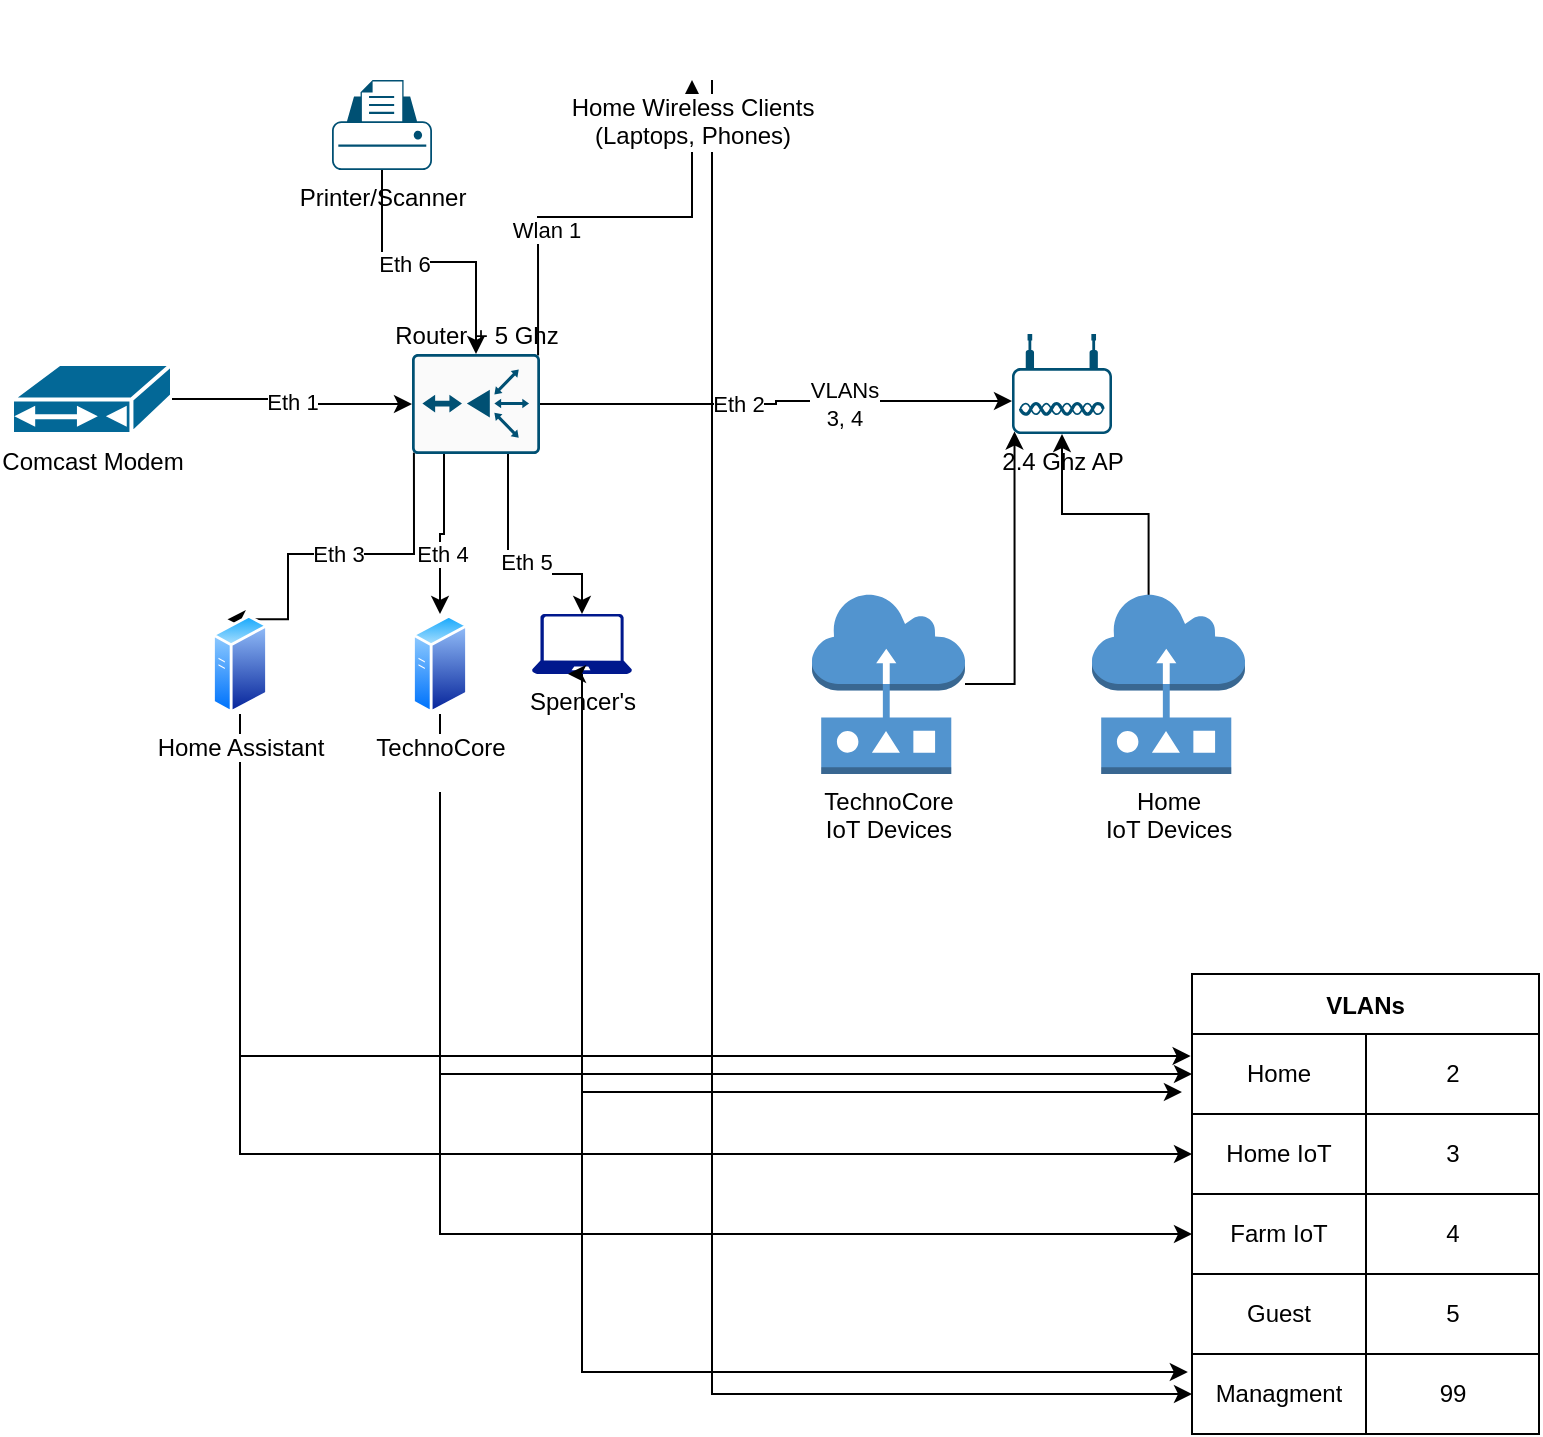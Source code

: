<mxfile version="14.8.5" type="github">
  <diagram id="bdX6AAFoRHsqwEOn0IiZ" name="Page-1">
    <mxGraphModel dx="935" dy="927" grid="1" gridSize="10" guides="1" tooltips="1" connect="1" arrows="1" fold="1" page="1" pageScale="1" pageWidth="850" pageHeight="1100" math="0" shadow="0">
      <root>
        <mxCell id="0" />
        <mxCell id="1" parent="0" />
        <mxCell id="kmhFah7H7Ga-kyeKgTLJ-2" value="&lt;div&gt;2.4 Ghz AP&lt;/div&gt;" style="points=[[0.03,0.36,0],[0.18,0,0],[0.5,0.34,0],[0.82,0,0],[0.97,0.36,0],[1,0.67,0],[0.975,0.975,0],[0.5,1,0],[0.025,0.975,0],[0,0.67,0]];verticalLabelPosition=bottom;html=1;verticalAlign=top;aspect=fixed;align=center;pointerEvents=1;shape=mxgraph.cisco19.wireless_access_point;fillColor=#005073;strokeColor=none;" parent="1" vertex="1">
          <mxGeometry x="580" y="270" width="50" height="50" as="geometry" />
        </mxCell>
        <mxCell id="kmhFah7H7Ga-kyeKgTLJ-5" style="edgeStyle=orthogonalEdgeStyle;rounded=0;orthogonalLoop=1;jettySize=auto;html=1;entryX=0;entryY=0.67;entryDx=0;entryDy=0;entryPerimeter=0;" parent="1" source="kmhFah7H7Ga-kyeKgTLJ-4" target="kmhFah7H7Ga-kyeKgTLJ-2" edge="1">
          <mxGeometry relative="1" as="geometry" />
        </mxCell>
        <mxCell id="kmhFah7H7Ga-kyeKgTLJ-28" value="&lt;div&gt;Eth 2&lt;/div&gt;" style="edgeLabel;html=1;align=center;verticalAlign=middle;resizable=0;points=[];" parent="kmhFah7H7Ga-kyeKgTLJ-5" vertex="1" connectable="0">
          <mxGeometry x="-0.166" relative="1" as="geometry">
            <mxPoint as="offset" />
          </mxGeometry>
        </mxCell>
        <mxCell id="kmhFah7H7Ga-kyeKgTLJ-73" value="VLANs&lt;br&gt;&lt;div&gt;3, 4&lt;/div&gt;" style="edgeLabel;html=1;align=center;verticalAlign=middle;resizable=0;points=[];" parent="kmhFah7H7Ga-kyeKgTLJ-5" vertex="1" connectable="0">
          <mxGeometry x="0.284" relative="1" as="geometry">
            <mxPoint x="1" y="1" as="offset" />
          </mxGeometry>
        </mxCell>
        <mxCell id="kmhFah7H7Ga-kyeKgTLJ-20" style="edgeStyle=orthogonalEdgeStyle;rounded=0;orthogonalLoop=1;jettySize=auto;html=1;exitX=0.25;exitY=0;exitDx=0;exitDy=0;exitPerimeter=0;entryX=0.5;entryY=0;entryDx=0;entryDy=0;entryPerimeter=0;" parent="1" source="kmhFah7H7Ga-kyeKgTLJ-4" target="kmhFah7H7Ga-kyeKgTLJ-6" edge="1">
          <mxGeometry relative="1" as="geometry">
            <Array as="points">
              <mxPoint x="328" y="390" />
              <mxPoint x="365" y="390" />
            </Array>
          </mxGeometry>
        </mxCell>
        <mxCell id="kmhFah7H7Ga-kyeKgTLJ-21" value="&lt;div&gt;Eth 5&lt;/div&gt;&lt;div&gt;&lt;br&gt;&lt;/div&gt;" style="edgeLabel;html=1;align=center;verticalAlign=middle;resizable=0;points=[];" parent="kmhFah7H7Ga-kyeKgTLJ-20" vertex="1" connectable="0">
          <mxGeometry x="0.168" y="-1" relative="1" as="geometry">
            <mxPoint as="offset" />
          </mxGeometry>
        </mxCell>
        <mxCell id="kmhFah7H7Ga-kyeKgTLJ-25" value="&lt;div&gt;Eth 3&lt;/div&gt;" style="edgeStyle=orthogonalEdgeStyle;rounded=0;orthogonalLoop=1;jettySize=auto;html=1;exitX=0.985;exitY=0.015;exitDx=0;exitDy=0;exitPerimeter=0;entryX=0.25;entryY=0;entryDx=0;entryDy=0;" parent="1" source="kmhFah7H7Ga-kyeKgTLJ-4" target="kmhFah7H7Ga-kyeKgTLJ-9" edge="1">
          <mxGeometry relative="1" as="geometry">
            <Array as="points">
              <mxPoint x="281" y="380" />
              <mxPoint x="218" y="380" />
            </Array>
          </mxGeometry>
        </mxCell>
        <mxCell id="kmhFah7H7Ga-kyeKgTLJ-26" style="edgeStyle=orthogonalEdgeStyle;rounded=0;orthogonalLoop=1;jettySize=auto;html=1;exitX=0.75;exitY=0;exitDx=0;exitDy=0;exitPerimeter=0;entryX=0.5;entryY=0;entryDx=0;entryDy=0;" parent="1" source="kmhFah7H7Ga-kyeKgTLJ-4" target="kmhFah7H7Ga-kyeKgTLJ-8" edge="1">
          <mxGeometry relative="1" as="geometry" />
        </mxCell>
        <mxCell id="kmhFah7H7Ga-kyeKgTLJ-27" value="&lt;div&gt;Eth 4&lt;/div&gt;" style="edgeLabel;html=1;align=center;verticalAlign=middle;resizable=0;points=[];" parent="kmhFah7H7Ga-kyeKgTLJ-26" vertex="1" connectable="0">
          <mxGeometry x="0.268" y="1" relative="1" as="geometry">
            <mxPoint as="offset" />
          </mxGeometry>
        </mxCell>
        <mxCell id="kmhFah7H7Ga-kyeKgTLJ-32" style="edgeStyle=orthogonalEdgeStyle;rounded=0;orthogonalLoop=1;jettySize=auto;html=1;exitX=0.015;exitY=0.985;exitDx=0;exitDy=0;exitPerimeter=0;entryX=0.5;entryY=1;entryDx=0;entryDy=0;" parent="1" source="kmhFah7H7Ga-kyeKgTLJ-4" target="kmhFah7H7Ga-kyeKgTLJ-31" edge="1">
          <mxGeometry relative="1" as="geometry" />
        </mxCell>
        <mxCell id="kmhFah7H7Ga-kyeKgTLJ-34" value="&lt;div&gt;Wlan 1&lt;/div&gt;" style="edgeLabel;html=1;align=center;verticalAlign=middle;resizable=0;points=[];" parent="kmhFah7H7Ga-kyeKgTLJ-32" vertex="1" connectable="0">
          <mxGeometry x="-0.411" y="-4" relative="1" as="geometry">
            <mxPoint as="offset" />
          </mxGeometry>
        </mxCell>
        <mxCell id="kmhFah7H7Ga-kyeKgTLJ-4" value="Router + 5 Ghz" style="points=[[0.015,0.015,0],[0.985,0.015,0],[0.985,0.985,0],[0.015,0.985,0],[0.25,0,0],[0.5,0,0],[0.75,0,0],[1,0.25,0],[1,0.5,0],[1,0.75,0],[0.75,1,0],[0.5,1,0],[0.25,1,0],[0,0.75,0],[0,0.5,0],[0,0.25,0]];verticalLabelPosition=top;html=1;verticalAlign=bottom;aspect=fixed;align=center;pointerEvents=1;shape=mxgraph.cisco19.rect;prIcon=router_with_firewall2;fillColor=#FAFAFA;strokeColor=#005073;direction=west;labelPosition=center;" parent="1" vertex="1">
          <mxGeometry x="280" y="280" width="64" height="50" as="geometry" />
        </mxCell>
        <mxCell id="kmhFah7H7Ga-kyeKgTLJ-79" style="edgeStyle=orthogonalEdgeStyle;rounded=0;orthogonalLoop=1;jettySize=auto;html=1;entryX=-0.029;entryY=0.725;entryDx=0;entryDy=0;entryPerimeter=0;" parent="1" source="kmhFah7H7Ga-kyeKgTLJ-6" target="kmhFah7H7Ga-kyeKgTLJ-49" edge="1">
          <mxGeometry relative="1" as="geometry">
            <mxPoint x="365" y="670" as="targetPoint" />
          </mxGeometry>
        </mxCell>
        <mxCell id="ZqNnFZviPH04GMw3fCPN-6" style="edgeStyle=orthogonalEdgeStyle;rounded=0;orthogonalLoop=1;jettySize=auto;html=1;exitX=0.5;exitY=1;exitDx=0;exitDy=0;exitPerimeter=0;entryX=-0.012;entryY=0.225;entryDx=0;entryDy=0;entryPerimeter=0;" edge="1" parent="1" source="kmhFah7H7Ga-kyeKgTLJ-6" target="ZqNnFZviPH04GMw3fCPN-1">
          <mxGeometry relative="1" as="geometry">
            <mxPoint x="360" y="790" as="targetPoint" />
          </mxGeometry>
        </mxCell>
        <mxCell id="kmhFah7H7Ga-kyeKgTLJ-6" value="&lt;div&gt;Spencer&#39;s&lt;/div&gt;" style="aspect=fixed;pointerEvents=1;shadow=0;dashed=0;html=1;strokeColor=none;labelPosition=center;verticalLabelPosition=bottom;verticalAlign=top;align=center;fillColor=#00188D;shape=mxgraph.azure.laptop" parent="1" vertex="1">
          <mxGeometry x="340" y="410" width="50" height="30" as="geometry" />
        </mxCell>
        <mxCell id="kmhFah7H7Ga-kyeKgTLJ-77" style="edgeStyle=orthogonalEdgeStyle;rounded=0;orthogonalLoop=1;jettySize=auto;html=1;exitX=0.5;exitY=1;exitDx=0;exitDy=0;" parent="1" source="kmhFah7H7Ga-kyeKgTLJ-8" target="kmhFah7H7Ga-kyeKgTLJ-49" edge="1">
          <mxGeometry relative="1" as="geometry">
            <mxPoint x="294" y="590" as="targetPoint" />
          </mxGeometry>
        </mxCell>
        <mxCell id="kmhFah7H7Ga-kyeKgTLJ-78" style="edgeStyle=orthogonalEdgeStyle;rounded=0;orthogonalLoop=1;jettySize=auto;html=1;exitX=0.5;exitY=1;exitDx=0;exitDy=0;entryX=0;entryY=0.5;entryDx=0;entryDy=0;" parent="1" source="kmhFah7H7Ga-kyeKgTLJ-8" target="kmhFah7H7Ga-kyeKgTLJ-45" edge="1">
          <mxGeometry relative="1" as="geometry">
            <mxPoint x="294" y="670" as="targetPoint" />
          </mxGeometry>
        </mxCell>
        <mxCell id="kmhFah7H7Ga-kyeKgTLJ-8" value="&lt;div&gt;TechnoCore&lt;/div&gt;&lt;div&gt;&lt;br&gt;&lt;/div&gt;" style="aspect=fixed;perimeter=ellipsePerimeter;html=1;align=center;shadow=0;dashed=0;spacingTop=3;image;image=img/lib/active_directory/generic_server.svg;" parent="1" vertex="1">
          <mxGeometry x="280" y="410" width="28.0" height="50" as="geometry" />
        </mxCell>
        <mxCell id="kmhFah7H7Ga-kyeKgTLJ-81" style="edgeStyle=orthogonalEdgeStyle;rounded=0;orthogonalLoop=1;jettySize=auto;html=1;exitX=0.5;exitY=1;exitDx=0;exitDy=0;entryX=-0.004;entryY=0.275;entryDx=0;entryDy=0;entryPerimeter=0;" parent="1" source="kmhFah7H7Ga-kyeKgTLJ-9" target="kmhFah7H7Ga-kyeKgTLJ-49" edge="1">
          <mxGeometry relative="1" as="geometry">
            <mxPoint x="194" y="650" as="targetPoint" />
          </mxGeometry>
        </mxCell>
        <mxCell id="kmhFah7H7Ga-kyeKgTLJ-82" style="edgeStyle=orthogonalEdgeStyle;rounded=0;orthogonalLoop=1;jettySize=auto;html=1;exitX=0.5;exitY=1;exitDx=0;exitDy=0;entryX=0;entryY=0.5;entryDx=0;entryDy=0;" parent="1" source="kmhFah7H7Ga-kyeKgTLJ-9" target="kmhFah7H7Ga-kyeKgTLJ-53" edge="1">
          <mxGeometry relative="1" as="geometry">
            <mxPoint x="194" y="700" as="targetPoint" />
          </mxGeometry>
        </mxCell>
        <mxCell id="kmhFah7H7Ga-kyeKgTLJ-9" value="&lt;div&gt;Home Assistant&lt;/div&gt;" style="aspect=fixed;perimeter=ellipsePerimeter;html=1;align=center;shadow=0;dashed=0;spacingTop=3;image;image=img/lib/active_directory/generic_server.svg;" parent="1" vertex="1">
          <mxGeometry x="180" y="410" width="28.0" height="50" as="geometry" />
        </mxCell>
        <mxCell id="kmhFah7H7Ga-kyeKgTLJ-36" style="edgeStyle=orthogonalEdgeStyle;rounded=0;orthogonalLoop=1;jettySize=auto;html=1;entryX=0.5;entryY=1;entryDx=0;entryDy=0;entryPerimeter=0;" parent="1" source="kmhFah7H7Ga-kyeKgTLJ-11" target="kmhFah7H7Ga-kyeKgTLJ-4" edge="1">
          <mxGeometry relative="1" as="geometry" />
        </mxCell>
        <mxCell id="kmhFah7H7Ga-kyeKgTLJ-37" value="Eth 6" style="edgeLabel;html=1;align=center;verticalAlign=middle;resizable=0;points=[];" parent="kmhFah7H7Ga-kyeKgTLJ-36" vertex="1" connectable="0">
          <mxGeometry x="-0.18" y="-1" relative="1" as="geometry">
            <mxPoint as="offset" />
          </mxGeometry>
        </mxCell>
        <mxCell id="kmhFah7H7Ga-kyeKgTLJ-11" value="&lt;div&gt;Printer/Scanner&lt;/div&gt;" style="points=[[0.22,0.185,0],[0.5,0,0],[0.78,0.185,0],[0.975,0.49,0],[1,0.73,0],[0.975,0.97,0],[0.5,1,0],[0.025,0.97,0],[0,0.73,0],[0.025,0.49,0]];verticalLabelPosition=bottom;html=1;verticalAlign=top;aspect=fixed;align=center;pointerEvents=1;shape=mxgraph.cisco19.printer;fillColor=#005073;strokeColor=none;" parent="1" vertex="1">
          <mxGeometry x="240" y="143" width="50" height="45" as="geometry" />
        </mxCell>
        <mxCell id="kmhFah7H7Ga-kyeKgTLJ-76" style="edgeStyle=orthogonalEdgeStyle;rounded=0;orthogonalLoop=1;jettySize=auto;html=1;entryX=0.025;entryY=0.975;entryDx=0;entryDy=0;entryPerimeter=0;" parent="1" source="kmhFah7H7Ga-kyeKgTLJ-12" target="kmhFah7H7Ga-kyeKgTLJ-2" edge="1">
          <mxGeometry relative="1" as="geometry" />
        </mxCell>
        <mxCell id="kmhFah7H7Ga-kyeKgTLJ-12" value="&lt;div&gt;TechnoCore &lt;br&gt;&lt;/div&gt;&lt;div&gt;IoT Devices&lt;/div&gt;&lt;div&gt;&lt;br&gt;&lt;/div&gt;" style="outlineConnect=0;dashed=0;verticalLabelPosition=bottom;verticalAlign=top;align=center;html=1;shape=mxgraph.aws3.sensor;fillColor=#5294CF;gradientColor=none;" parent="1" vertex="1">
          <mxGeometry x="480" y="400" width="76.5" height="90" as="geometry" />
        </mxCell>
        <mxCell id="kmhFah7H7Ga-kyeKgTLJ-19" value="&lt;div&gt;Eth 1&lt;/div&gt;" style="edgeStyle=orthogonalEdgeStyle;rounded=0;orthogonalLoop=1;jettySize=auto;html=1;entryX=1;entryY=0.5;entryDx=0;entryDy=0;entryPerimeter=0;" parent="1" source="kmhFah7H7Ga-kyeKgTLJ-18" target="kmhFah7H7Ga-kyeKgTLJ-4" edge="1">
          <mxGeometry relative="1" as="geometry" />
        </mxCell>
        <mxCell id="kmhFah7H7Ga-kyeKgTLJ-18" value="&lt;div&gt;Comcast Modem&lt;/div&gt;&lt;div&gt;&lt;br&gt;&lt;/div&gt;" style="shape=mxgraph.cisco.modems_and_phones.cable_modem;html=1;pointerEvents=1;dashed=0;fillColor=#036897;strokeColor=#ffffff;strokeWidth=2;verticalLabelPosition=bottom;verticalAlign=top;align=center;outlineConnect=0;" parent="1" vertex="1">
          <mxGeometry x="80" y="285" width="80" height="35" as="geometry" />
        </mxCell>
        <mxCell id="ZqNnFZviPH04GMw3fCPN-5" style="edgeStyle=orthogonalEdgeStyle;rounded=0;orthogonalLoop=1;jettySize=auto;html=1;exitX=0.75;exitY=1;exitDx=0;exitDy=0;entryX=0;entryY=0.5;entryDx=0;entryDy=0;" edge="1" parent="1" source="kmhFah7H7Ga-kyeKgTLJ-31" target="ZqNnFZviPH04GMw3fCPN-1">
          <mxGeometry relative="1" as="geometry">
            <mxPoint x="430" y="810" as="targetPoint" />
          </mxGeometry>
        </mxCell>
        <mxCell id="kmhFah7H7Ga-kyeKgTLJ-31" value="&lt;div&gt;Home Wireless Clients&lt;/div&gt;&lt;div&gt;(Laptops, Phones)&lt;/div&gt;" style="shape=image;html=1;verticalAlign=top;verticalLabelPosition=bottom;labelBackgroundColor=#ffffff;imageAspect=0;aspect=fixed;image=https://cdn2.iconfinder.com/data/icons/connectivity/32/wifi-128.png" parent="1" vertex="1">
          <mxGeometry x="400" y="103" width="40" height="40" as="geometry" />
        </mxCell>
        <mxCell id="kmhFah7H7Ga-kyeKgTLJ-40" style="edgeStyle=orthogonalEdgeStyle;rounded=0;orthogonalLoop=1;jettySize=auto;html=1;exitX=0.37;exitY=0.005;exitDx=0;exitDy=0;exitPerimeter=0;entryX=0.5;entryY=1;entryDx=0;entryDy=0;entryPerimeter=0;" parent="1" source="kmhFah7H7Ga-kyeKgTLJ-38" target="kmhFah7H7Ga-kyeKgTLJ-2" edge="1">
          <mxGeometry relative="1" as="geometry" />
        </mxCell>
        <mxCell id="kmhFah7H7Ga-kyeKgTLJ-38" value="&lt;div&gt;Home&lt;/div&gt;&lt;div&gt;IoT Devices&lt;/div&gt;" style="outlineConnect=0;dashed=0;verticalLabelPosition=bottom;verticalAlign=top;align=center;html=1;shape=mxgraph.aws3.sensor;fillColor=#5294CF;gradientColor=none;" parent="1" vertex="1">
          <mxGeometry x="620" y="400" width="76.5" height="90" as="geometry" />
        </mxCell>
        <mxCell id="kmhFah7H7Ga-kyeKgTLJ-44" value="VLANs" style="shape=table;startSize=30;container=1;collapsible=0;childLayout=tableLayout;fontStyle=1;align=center;" parent="1" vertex="1">
          <mxGeometry x="670" y="590" width="173.5" height="230" as="geometry" />
        </mxCell>
        <mxCell id="kmhFah7H7Ga-kyeKgTLJ-49" value="" style="shape=partialRectangle;html=1;whiteSpace=wrap;collapsible=0;dropTarget=0;pointerEvents=0;fillColor=none;top=0;left=0;bottom=0;right=0;points=[[0,0.5],[1,0.5]];portConstraint=eastwest;" parent="kmhFah7H7Ga-kyeKgTLJ-44" vertex="1">
          <mxGeometry y="30" width="173.5" height="40" as="geometry" />
        </mxCell>
        <mxCell id="kmhFah7H7Ga-kyeKgTLJ-50" value="&lt;div&gt;Home&lt;/div&gt;" style="shape=partialRectangle;html=1;whiteSpace=wrap;connectable=0;fillColor=none;top=0;left=0;bottom=0;right=0;overflow=hidden;" parent="kmhFah7H7Ga-kyeKgTLJ-49" vertex="1">
          <mxGeometry width="87" height="40" as="geometry" />
        </mxCell>
        <mxCell id="kmhFah7H7Ga-kyeKgTLJ-51" value="2" style="shape=partialRectangle;html=1;whiteSpace=wrap;connectable=0;fillColor=none;top=0;left=0;bottom=0;right=0;overflow=hidden;" parent="kmhFah7H7Ga-kyeKgTLJ-49" vertex="1">
          <mxGeometry x="87" width="87" height="40" as="geometry" />
        </mxCell>
        <mxCell id="kmhFah7H7Ga-kyeKgTLJ-53" value="" style="shape=partialRectangle;html=1;whiteSpace=wrap;collapsible=0;dropTarget=0;pointerEvents=0;fillColor=none;top=0;left=0;bottom=0;right=0;points=[[0,0.5],[1,0.5]];portConstraint=eastwest;" parent="kmhFah7H7Ga-kyeKgTLJ-44" vertex="1">
          <mxGeometry y="70" width="173.5" height="40" as="geometry" />
        </mxCell>
        <mxCell id="kmhFah7H7Ga-kyeKgTLJ-54" value="Home IoT" style="shape=partialRectangle;html=1;whiteSpace=wrap;connectable=0;fillColor=none;top=0;left=0;bottom=0;right=0;overflow=hidden;" parent="kmhFah7H7Ga-kyeKgTLJ-53" vertex="1">
          <mxGeometry width="87" height="40" as="geometry" />
        </mxCell>
        <mxCell id="kmhFah7H7Ga-kyeKgTLJ-55" value="3" style="shape=partialRectangle;html=1;whiteSpace=wrap;connectable=0;fillColor=none;top=0;left=0;bottom=0;right=0;overflow=hidden;" parent="kmhFah7H7Ga-kyeKgTLJ-53" vertex="1">
          <mxGeometry x="87" width="87" height="40" as="geometry" />
        </mxCell>
        <mxCell id="kmhFah7H7Ga-kyeKgTLJ-45" value="" style="shape=partialRectangle;html=1;whiteSpace=wrap;collapsible=0;dropTarget=0;pointerEvents=0;fillColor=none;top=0;left=0;bottom=0;right=0;points=[[0,0.5],[1,0.5]];portConstraint=eastwest;" parent="kmhFah7H7Ga-kyeKgTLJ-44" vertex="1">
          <mxGeometry y="110" width="173.5" height="40" as="geometry" />
        </mxCell>
        <mxCell id="kmhFah7H7Ga-kyeKgTLJ-46" value="&lt;div&gt;Farm IoT&lt;/div&gt;" style="shape=partialRectangle;html=1;whiteSpace=wrap;connectable=0;fillColor=none;top=0;left=0;bottom=0;right=0;overflow=hidden;" parent="kmhFah7H7Ga-kyeKgTLJ-45" vertex="1">
          <mxGeometry width="87" height="40" as="geometry" />
        </mxCell>
        <mxCell id="kmhFah7H7Ga-kyeKgTLJ-47" value="4" style="shape=partialRectangle;html=1;whiteSpace=wrap;connectable=0;fillColor=none;top=0;left=0;bottom=0;right=0;overflow=hidden;" parent="kmhFah7H7Ga-kyeKgTLJ-45" vertex="1">
          <mxGeometry x="87" width="87" height="40" as="geometry" />
        </mxCell>
        <mxCell id="kmhFah7H7Ga-kyeKgTLJ-70" style="shape=partialRectangle;html=1;whiteSpace=wrap;collapsible=0;dropTarget=0;pointerEvents=0;fillColor=none;top=0;left=0;bottom=0;right=0;points=[[0,0.5],[1,0.5]];portConstraint=eastwest;" parent="kmhFah7H7Ga-kyeKgTLJ-44" vertex="1">
          <mxGeometry y="150" width="173.5" height="40" as="geometry" />
        </mxCell>
        <mxCell id="kmhFah7H7Ga-kyeKgTLJ-71" value="Guest" style="shape=partialRectangle;html=1;whiteSpace=wrap;connectable=0;fillColor=none;top=0;left=0;bottom=0;right=0;overflow=hidden;" parent="kmhFah7H7Ga-kyeKgTLJ-70" vertex="1">
          <mxGeometry width="87" height="40" as="geometry" />
        </mxCell>
        <mxCell id="kmhFah7H7Ga-kyeKgTLJ-72" value="5" style="shape=partialRectangle;html=1;whiteSpace=wrap;connectable=0;fillColor=none;top=0;left=0;bottom=0;right=0;overflow=hidden;" parent="kmhFah7H7Ga-kyeKgTLJ-70" vertex="1">
          <mxGeometry x="87" width="87" height="40" as="geometry" />
        </mxCell>
        <mxCell id="ZqNnFZviPH04GMw3fCPN-1" style="shape=partialRectangle;html=1;whiteSpace=wrap;collapsible=0;dropTarget=0;pointerEvents=0;fillColor=none;top=0;left=0;bottom=0;right=0;points=[[0,0.5],[1,0.5]];portConstraint=eastwest;" vertex="1" parent="kmhFah7H7Ga-kyeKgTLJ-44">
          <mxGeometry y="190" width="173.5" height="40" as="geometry" />
        </mxCell>
        <mxCell id="ZqNnFZviPH04GMw3fCPN-2" value="Managment" style="shape=partialRectangle;html=1;whiteSpace=wrap;connectable=0;fillColor=none;top=0;left=0;bottom=0;right=0;overflow=hidden;" vertex="1" parent="ZqNnFZviPH04GMw3fCPN-1">
          <mxGeometry width="87" height="40" as="geometry" />
        </mxCell>
        <mxCell id="ZqNnFZviPH04GMw3fCPN-3" value="99" style="shape=partialRectangle;html=1;whiteSpace=wrap;connectable=0;fillColor=none;top=0;left=0;bottom=0;right=0;overflow=hidden;" vertex="1" parent="ZqNnFZviPH04GMw3fCPN-1">
          <mxGeometry x="87" width="87" height="40" as="geometry" />
        </mxCell>
        <mxCell id="kmhFah7H7Ga-kyeKgTLJ-80" style="edgeStyle=orthogonalEdgeStyle;rounded=0;orthogonalLoop=1;jettySize=auto;html=1;exitX=0.5;exitY=1;exitDx=0;exitDy=0;exitPerimeter=0;entryX=0.36;entryY=1;entryDx=0;entryDy=0;entryPerimeter=0;" parent="1" source="kmhFah7H7Ga-kyeKgTLJ-6" target="kmhFah7H7Ga-kyeKgTLJ-6" edge="1">
          <mxGeometry relative="1" as="geometry" />
        </mxCell>
      </root>
    </mxGraphModel>
  </diagram>
</mxfile>

